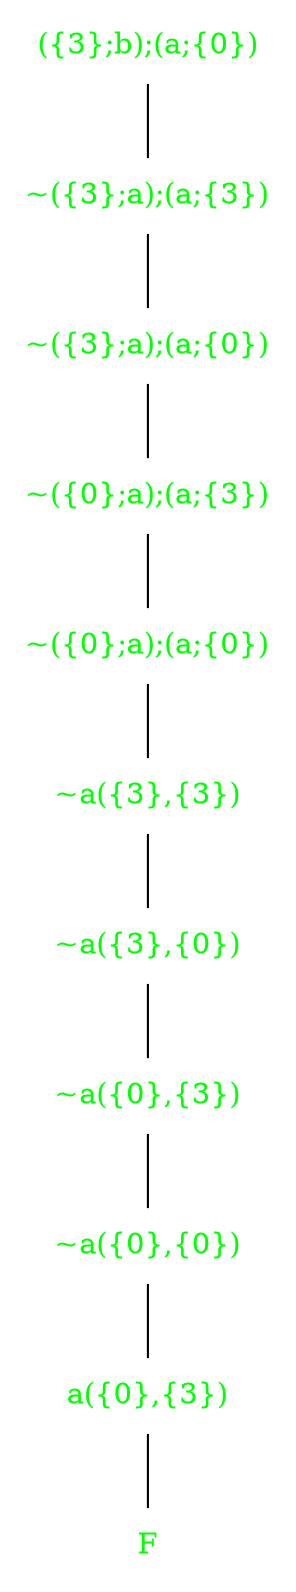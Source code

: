 graph {
node[shape="plaintext"]
N0x143f0c3d0[label="({3};b);(a;{0})", fontcolor=green];
N0x143f0c630[label="~({3};a);(a;{3})", fontcolor=green];
N0x143f0c890[label="~({3};a);(a;{0})", fontcolor=green];
N0x143f0caf0[label="~({0};a);(a;{3})", fontcolor=green];
N0x143f0cd30[label="~({0};a);(a;{0})", fontcolor=green];
N0x143f0cfc0[label="~a({3},{3})", fontcolor=green];
N0x143f0d0f0[label="~a({3},{0})", fontcolor=green];
N0x143f0d220[label="~a({0},{3})", fontcolor=green];
N0x143f0d350[label="~a({0},{0})", fontcolor=green];
N0x143f0c2e0[label="a({0},{3})", fontcolor=green];
N0x143f0c320[label="F", fontcolor=green];
N0x143f0c2e0 -- N0x143f0c320;
N0x143f0d350 -- N0x143f0c2e0;
N0x143f0d220 -- N0x143f0d350;
N0x143f0d0f0 -- N0x143f0d220;
N0x143f0cfc0 -- N0x143f0d0f0;
N0x143f0cd30 -- N0x143f0cfc0;
N0x143f0caf0 -- N0x143f0cd30;
N0x143f0c890 -- N0x143f0caf0;
N0x143f0c630 -- N0x143f0c890;
N0x143f0c3d0 -- N0x143f0c630;
}
